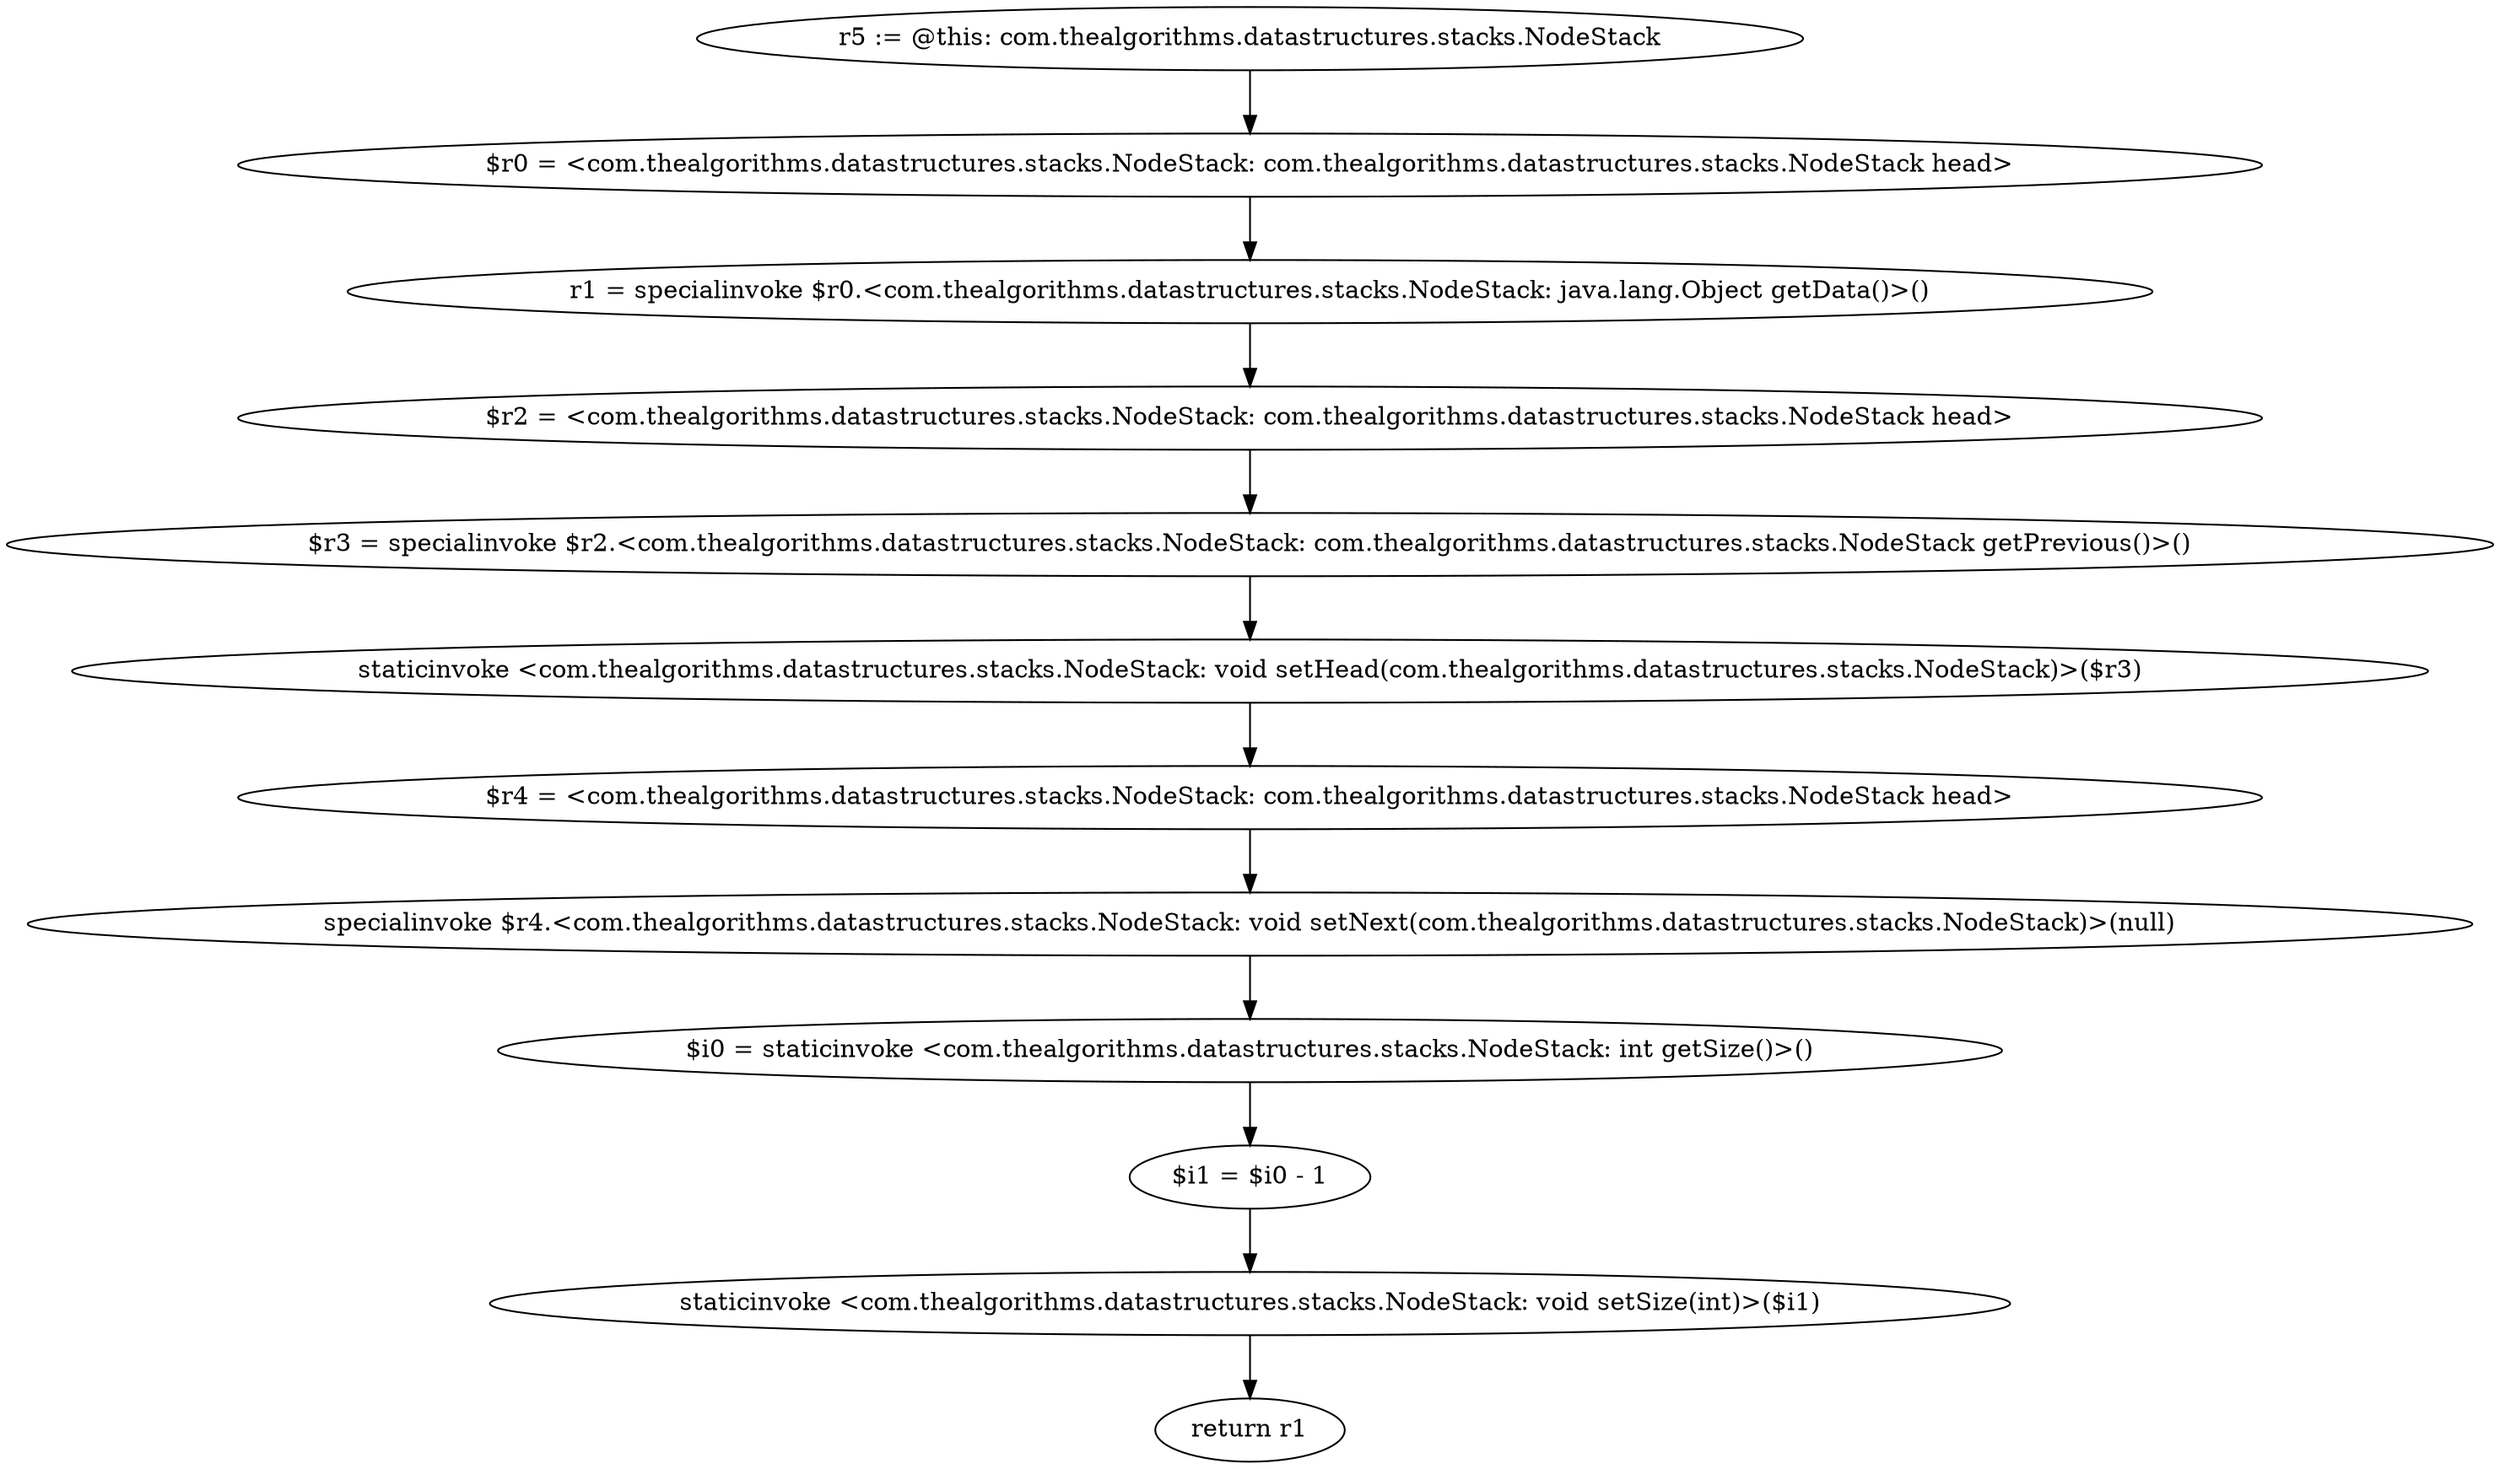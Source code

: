 digraph "unitGraph" {
    "r5 := @this: com.thealgorithms.datastructures.stacks.NodeStack"
    "$r0 = <com.thealgorithms.datastructures.stacks.NodeStack: com.thealgorithms.datastructures.stacks.NodeStack head>"
    "r1 = specialinvoke $r0.<com.thealgorithms.datastructures.stacks.NodeStack: java.lang.Object getData()>()"
    "$r2 = <com.thealgorithms.datastructures.stacks.NodeStack: com.thealgorithms.datastructures.stacks.NodeStack head>"
    "$r3 = specialinvoke $r2.<com.thealgorithms.datastructures.stacks.NodeStack: com.thealgorithms.datastructures.stacks.NodeStack getPrevious()>()"
    "staticinvoke <com.thealgorithms.datastructures.stacks.NodeStack: void setHead(com.thealgorithms.datastructures.stacks.NodeStack)>($r3)"
    "$r4 = <com.thealgorithms.datastructures.stacks.NodeStack: com.thealgorithms.datastructures.stacks.NodeStack head>"
    "specialinvoke $r4.<com.thealgorithms.datastructures.stacks.NodeStack: void setNext(com.thealgorithms.datastructures.stacks.NodeStack)>(null)"
    "$i0 = staticinvoke <com.thealgorithms.datastructures.stacks.NodeStack: int getSize()>()"
    "$i1 = $i0 - 1"
    "staticinvoke <com.thealgorithms.datastructures.stacks.NodeStack: void setSize(int)>($i1)"
    "return r1"
    "r5 := @this: com.thealgorithms.datastructures.stacks.NodeStack"->"$r0 = <com.thealgorithms.datastructures.stacks.NodeStack: com.thealgorithms.datastructures.stacks.NodeStack head>";
    "$r0 = <com.thealgorithms.datastructures.stacks.NodeStack: com.thealgorithms.datastructures.stacks.NodeStack head>"->"r1 = specialinvoke $r0.<com.thealgorithms.datastructures.stacks.NodeStack: java.lang.Object getData()>()";
    "r1 = specialinvoke $r0.<com.thealgorithms.datastructures.stacks.NodeStack: java.lang.Object getData()>()"->"$r2 = <com.thealgorithms.datastructures.stacks.NodeStack: com.thealgorithms.datastructures.stacks.NodeStack head>";
    "$r2 = <com.thealgorithms.datastructures.stacks.NodeStack: com.thealgorithms.datastructures.stacks.NodeStack head>"->"$r3 = specialinvoke $r2.<com.thealgorithms.datastructures.stacks.NodeStack: com.thealgorithms.datastructures.stacks.NodeStack getPrevious()>()";
    "$r3 = specialinvoke $r2.<com.thealgorithms.datastructures.stacks.NodeStack: com.thealgorithms.datastructures.stacks.NodeStack getPrevious()>()"->"staticinvoke <com.thealgorithms.datastructures.stacks.NodeStack: void setHead(com.thealgorithms.datastructures.stacks.NodeStack)>($r3)";
    "staticinvoke <com.thealgorithms.datastructures.stacks.NodeStack: void setHead(com.thealgorithms.datastructures.stacks.NodeStack)>($r3)"->"$r4 = <com.thealgorithms.datastructures.stacks.NodeStack: com.thealgorithms.datastructures.stacks.NodeStack head>";
    "$r4 = <com.thealgorithms.datastructures.stacks.NodeStack: com.thealgorithms.datastructures.stacks.NodeStack head>"->"specialinvoke $r4.<com.thealgorithms.datastructures.stacks.NodeStack: void setNext(com.thealgorithms.datastructures.stacks.NodeStack)>(null)";
    "specialinvoke $r4.<com.thealgorithms.datastructures.stacks.NodeStack: void setNext(com.thealgorithms.datastructures.stacks.NodeStack)>(null)"->"$i0 = staticinvoke <com.thealgorithms.datastructures.stacks.NodeStack: int getSize()>()";
    "$i0 = staticinvoke <com.thealgorithms.datastructures.stacks.NodeStack: int getSize()>()"->"$i1 = $i0 - 1";
    "$i1 = $i0 - 1"->"staticinvoke <com.thealgorithms.datastructures.stacks.NodeStack: void setSize(int)>($i1)";
    "staticinvoke <com.thealgorithms.datastructures.stacks.NodeStack: void setSize(int)>($i1)"->"return r1";
}
